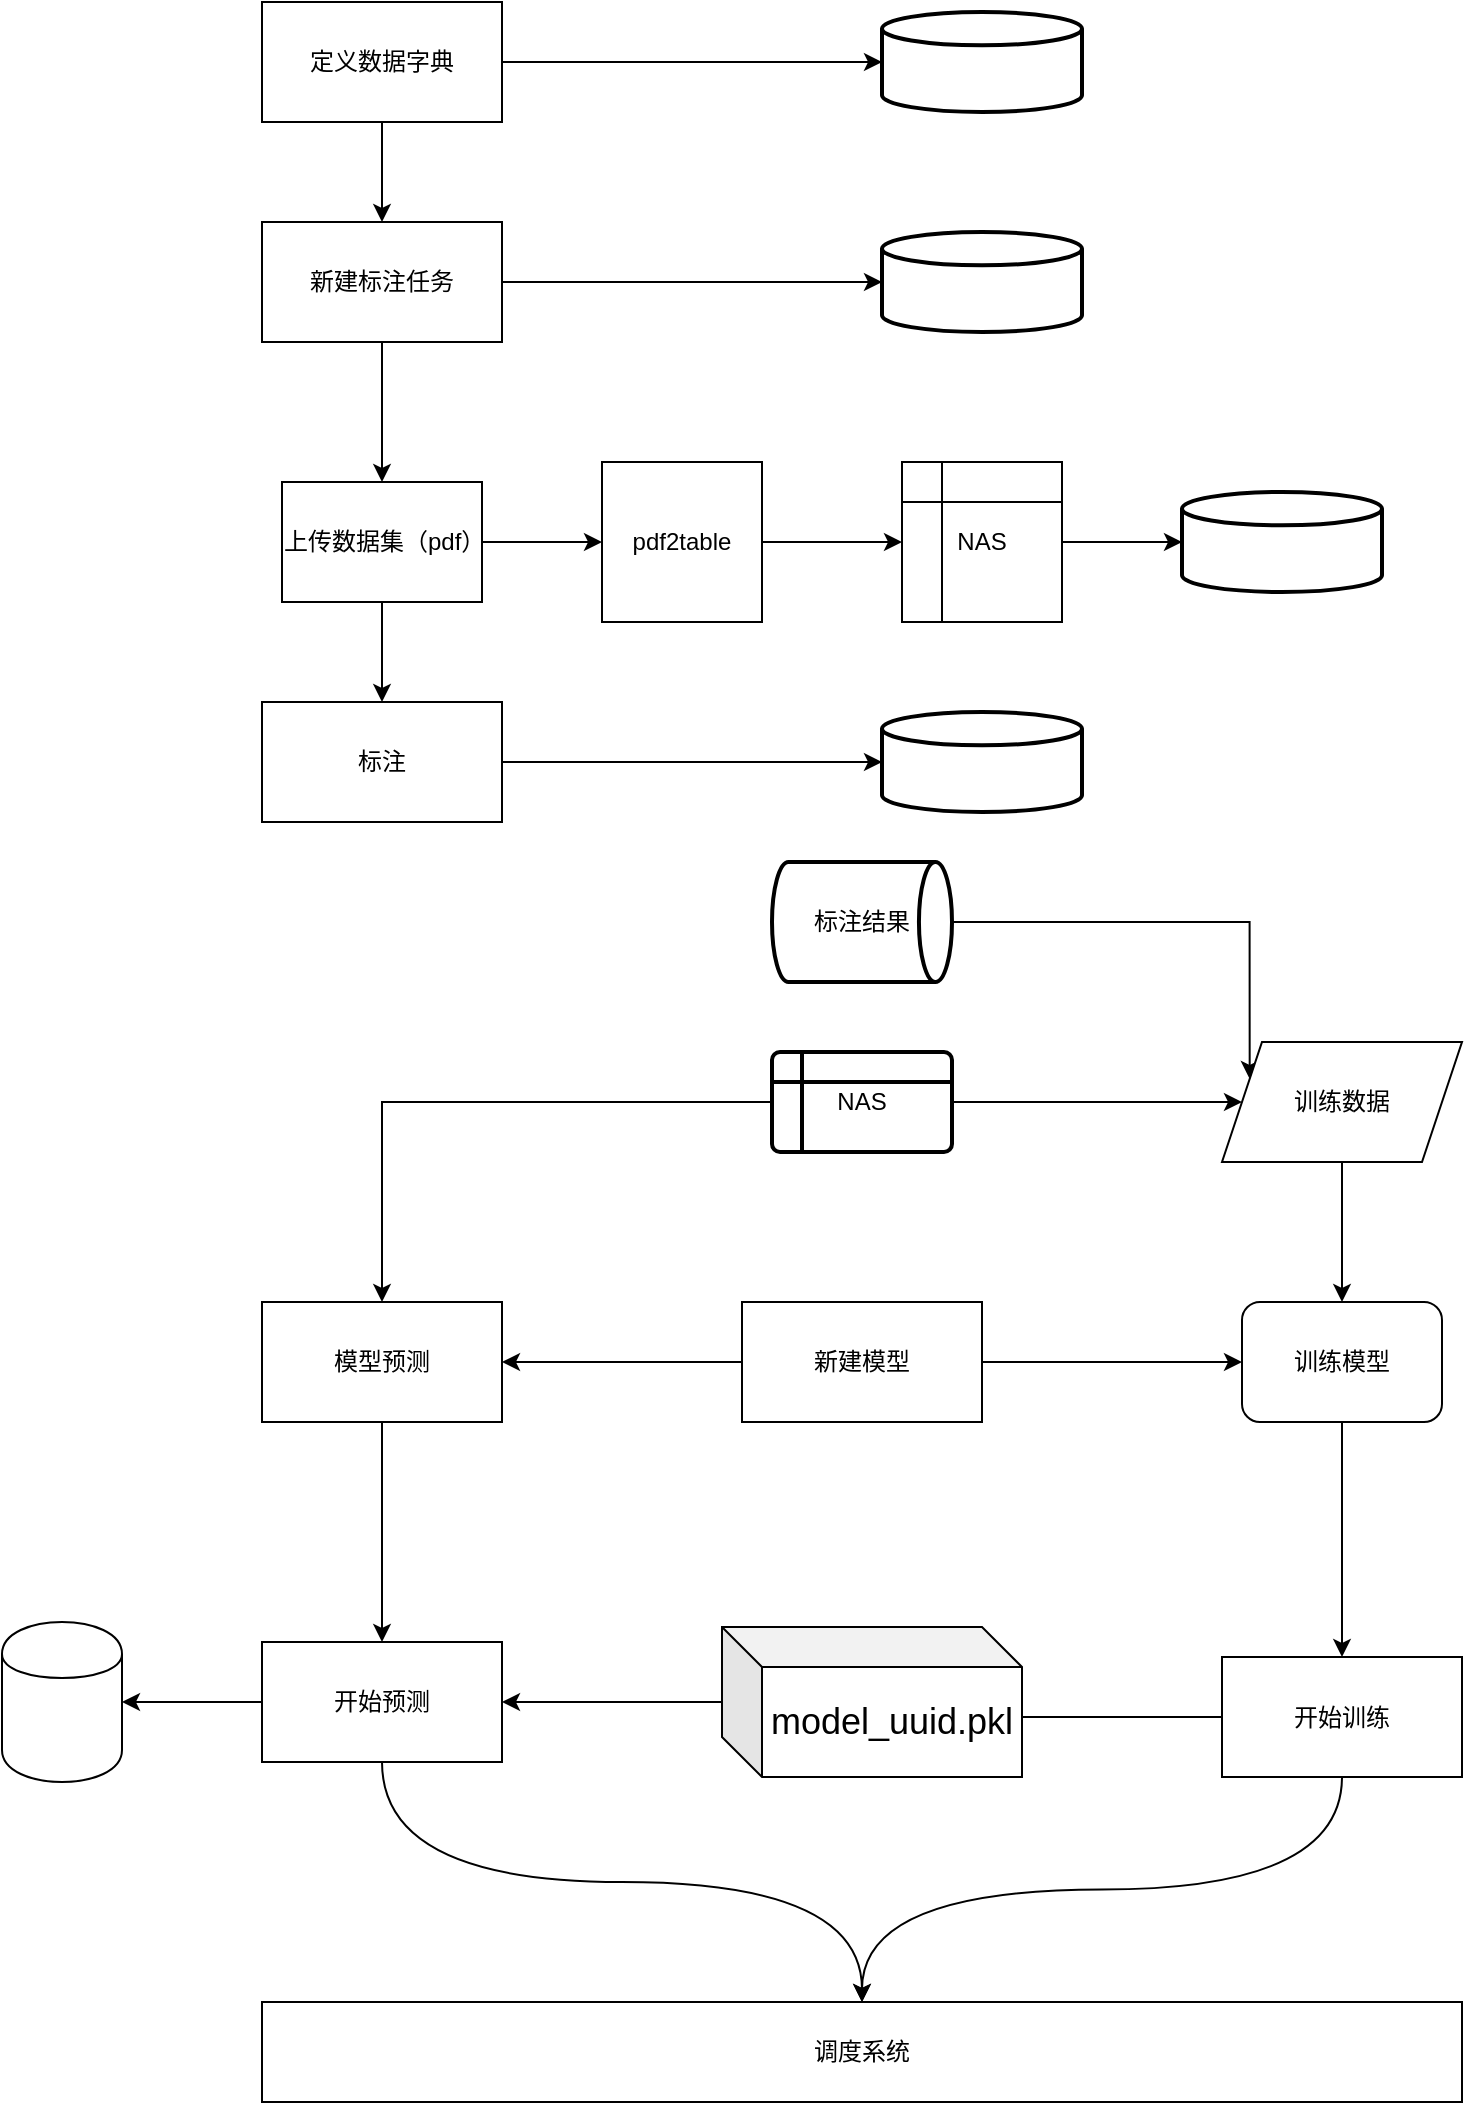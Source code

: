 <mxfile version="14.2.7" type="github">
  <diagram id="Yv42vdhtdSgge01MRzK3" name="Page-1">
    <mxGraphModel dx="946" dy="512" grid="1" gridSize="10" guides="1" tooltips="1" connect="1" arrows="1" fold="1" page="1" pageScale="1" pageWidth="1200" pageHeight="1920" math="0" shadow="0">
      <root>
        <mxCell id="0" />
        <mxCell id="1" parent="0" />
        <mxCell id="veUbdTU9lH5DfOVdRYez-23" style="edgeStyle=orthogonalEdgeStyle;rounded=0;orthogonalLoop=1;jettySize=auto;html=1;entryX=0;entryY=0.5;entryDx=0;entryDy=0;" edge="1" parent="1" source="veUbdTU9lH5DfOVdRYez-2" target="veUbdTU9lH5DfOVdRYez-22">
          <mxGeometry relative="1" as="geometry" />
        </mxCell>
        <mxCell id="veUbdTU9lH5DfOVdRYez-26" style="edgeStyle=orthogonalEdgeStyle;rounded=0;orthogonalLoop=1;jettySize=auto;html=1;exitX=0.5;exitY=1;exitDx=0;exitDy=0;entryX=0.5;entryY=0;entryDx=0;entryDy=0;" edge="1" parent="1" source="veUbdTU9lH5DfOVdRYez-2" target="veUbdTU9lH5DfOVdRYez-27">
          <mxGeometry relative="1" as="geometry">
            <mxPoint x="220" y="390" as="targetPoint" />
          </mxGeometry>
        </mxCell>
        <mxCell id="veUbdTU9lH5DfOVdRYez-2" value="上传数据集（pdf）" style="rounded=0;whiteSpace=wrap;html=1;" vertex="1" parent="1">
          <mxGeometry x="180" y="250" width="100" height="60" as="geometry" />
        </mxCell>
        <mxCell id="veUbdTU9lH5DfOVdRYez-3" value="&lt;pre style=&quot;font-family: &amp;#34;jetbrains mono&amp;#34; , monospace ; font-size: 11.3pt&quot;&gt;&lt;br&gt;&lt;/pre&gt;" style="strokeWidth=2;html=1;shape=mxgraph.flowchart.database;whiteSpace=wrap;" vertex="1" parent="1">
          <mxGeometry x="630" y="255" width="100" height="50" as="geometry" />
        </mxCell>
        <mxCell id="veUbdTU9lH5DfOVdRYez-8" style="edgeStyle=orthogonalEdgeStyle;rounded=0;orthogonalLoop=1;jettySize=auto;html=1;exitX=1;exitY=0.5;exitDx=0;exitDy=0;entryX=0;entryY=0.5;entryDx=0;entryDy=0;entryPerimeter=0;" edge="1" parent="1" source="veUbdTU9lH5DfOVdRYez-6" target="veUbdTU9lH5DfOVdRYez-3">
          <mxGeometry relative="1" as="geometry" />
        </mxCell>
        <mxCell id="veUbdTU9lH5DfOVdRYez-6" value="NAS" style="shape=internalStorage;whiteSpace=wrap;html=1;backgroundOutline=1;dx=20;dy=20;" vertex="1" parent="1">
          <mxGeometry x="490" y="240" width="80" height="80" as="geometry" />
        </mxCell>
        <mxCell id="veUbdTU9lH5DfOVdRYez-24" style="edgeStyle=orthogonalEdgeStyle;rounded=0;orthogonalLoop=1;jettySize=auto;html=1;exitX=1;exitY=0.5;exitDx=0;exitDy=0;entryX=0;entryY=0.5;entryDx=0;entryDy=0;" edge="1" parent="1" source="veUbdTU9lH5DfOVdRYez-22" target="veUbdTU9lH5DfOVdRYez-6">
          <mxGeometry relative="1" as="geometry" />
        </mxCell>
        <mxCell id="veUbdTU9lH5DfOVdRYez-22" value="pdf2table" style="whiteSpace=wrap;html=1;aspect=fixed;" vertex="1" parent="1">
          <mxGeometry x="340" y="240" width="80" height="80" as="geometry" />
        </mxCell>
        <mxCell id="veUbdTU9lH5DfOVdRYez-33" style="edgeStyle=orthogonalEdgeStyle;rounded=0;orthogonalLoop=1;jettySize=auto;html=1;" edge="1" parent="1" source="veUbdTU9lH5DfOVdRYez-27" target="veUbdTU9lH5DfOVdRYez-36">
          <mxGeometry relative="1" as="geometry">
            <mxPoint x="410" y="390" as="targetPoint" />
          </mxGeometry>
        </mxCell>
        <mxCell id="veUbdTU9lH5DfOVdRYez-27" value="标注" style="whiteSpace=wrap;html=1;" vertex="1" parent="1">
          <mxGeometry x="170" y="360" width="120" height="60" as="geometry" />
        </mxCell>
        <mxCell id="veUbdTU9lH5DfOVdRYez-30" style="edgeStyle=orthogonalEdgeStyle;rounded=0;orthogonalLoop=1;jettySize=auto;html=1;exitX=0.5;exitY=1;exitDx=0;exitDy=0;entryX=0.5;entryY=0;entryDx=0;entryDy=0;" edge="1" parent="1" source="veUbdTU9lH5DfOVdRYez-29" target="veUbdTU9lH5DfOVdRYez-31">
          <mxGeometry relative="1" as="geometry">
            <mxPoint x="230" y="110" as="targetPoint" />
          </mxGeometry>
        </mxCell>
        <mxCell id="veUbdTU9lH5DfOVdRYez-38" style="edgeStyle=orthogonalEdgeStyle;rounded=0;orthogonalLoop=1;jettySize=auto;html=1;exitX=1;exitY=0.5;exitDx=0;exitDy=0;entryX=0;entryY=0.5;entryDx=0;entryDy=0;entryPerimeter=0;" edge="1" parent="1" source="veUbdTU9lH5DfOVdRYez-29" target="veUbdTU9lH5DfOVdRYez-37">
          <mxGeometry relative="1" as="geometry">
            <mxPoint x="450" y="60" as="targetPoint" />
          </mxGeometry>
        </mxCell>
        <mxCell id="veUbdTU9lH5DfOVdRYez-29" value="定义数据字典" style="rounded=0;whiteSpace=wrap;html=1;" vertex="1" parent="1">
          <mxGeometry x="170" y="10" width="120" height="60" as="geometry" />
        </mxCell>
        <mxCell id="veUbdTU9lH5DfOVdRYez-32" style="edgeStyle=orthogonalEdgeStyle;rounded=0;orthogonalLoop=1;jettySize=auto;html=1;" edge="1" parent="1" source="veUbdTU9lH5DfOVdRYez-31" target="veUbdTU9lH5DfOVdRYez-2">
          <mxGeometry relative="1" as="geometry" />
        </mxCell>
        <mxCell id="veUbdTU9lH5DfOVdRYez-40" style="edgeStyle=orthogonalEdgeStyle;rounded=0;orthogonalLoop=1;jettySize=auto;html=1;" edge="1" parent="1" source="veUbdTU9lH5DfOVdRYez-31" target="veUbdTU9lH5DfOVdRYez-39">
          <mxGeometry relative="1" as="geometry" />
        </mxCell>
        <mxCell id="veUbdTU9lH5DfOVdRYez-31" value="新建标注任务" style="whiteSpace=wrap;html=1;" vertex="1" parent="1">
          <mxGeometry x="170" y="120" width="120" height="60" as="geometry" />
        </mxCell>
        <mxCell id="veUbdTU9lH5DfOVdRYez-36" value="&lt;pre style=&quot;font-family: &amp;#34;jetbrains mono&amp;#34; , monospace ; font-size: 11.3pt&quot;&gt;&lt;br&gt;&lt;/pre&gt;" style="strokeWidth=2;html=1;shape=mxgraph.flowchart.database;whiteSpace=wrap;" vertex="1" parent="1">
          <mxGeometry x="480" y="365" width="100" height="50" as="geometry" />
        </mxCell>
        <mxCell id="veUbdTU9lH5DfOVdRYez-37" value="&lt;pre style=&quot;font-family: &amp;#34;jetbrains mono&amp;#34; , monospace ; font-size: 11.3pt&quot;&gt;&lt;br&gt;&lt;/pre&gt;" style="strokeWidth=2;html=1;shape=mxgraph.flowchart.database;whiteSpace=wrap;" vertex="1" parent="1">
          <mxGeometry x="480" y="15" width="100" height="50" as="geometry" />
        </mxCell>
        <mxCell id="veUbdTU9lH5DfOVdRYez-39" value="&lt;pre style=&quot;font-family: &amp;#34;jetbrains mono&amp;#34; , monospace ; font-size: 11.3pt&quot;&gt;&lt;br&gt;&lt;/pre&gt;" style="strokeWidth=2;html=1;shape=mxgraph.flowchart.database;whiteSpace=wrap;" vertex="1" parent="1">
          <mxGeometry x="480" y="125" width="100" height="50" as="geometry" />
        </mxCell>
        <mxCell id="veUbdTU9lH5DfOVdRYez-43" value="" style="edgeStyle=orthogonalEdgeStyle;rounded=0;orthogonalLoop=1;jettySize=auto;html=1;" edge="1" parent="1" source="veUbdTU9lH5DfOVdRYez-41" target="veUbdTU9lH5DfOVdRYez-42">
          <mxGeometry relative="1" as="geometry" />
        </mxCell>
        <mxCell id="veUbdTU9lH5DfOVdRYez-45" value="" style="edgeStyle=orthogonalEdgeStyle;rounded=0;orthogonalLoop=1;jettySize=auto;html=1;entryX=0;entryY=0.5;entryDx=0;entryDy=0;" edge="1" parent="1" source="veUbdTU9lH5DfOVdRYez-41" target="veUbdTU9lH5DfOVdRYez-60">
          <mxGeometry relative="1" as="geometry">
            <mxPoint x="670" y="690" as="targetPoint" />
          </mxGeometry>
        </mxCell>
        <mxCell id="veUbdTU9lH5DfOVdRYez-41" value="新建模型" style="rounded=0;whiteSpace=wrap;html=1;" vertex="1" parent="1">
          <mxGeometry x="410" y="660" width="120" height="60" as="geometry" />
        </mxCell>
        <mxCell id="veUbdTU9lH5DfOVdRYez-93" style="edgeStyle=orthogonalEdgeStyle;curved=1;orthogonalLoop=1;jettySize=auto;html=1;exitX=0.5;exitY=1;exitDx=0;exitDy=0;fontSize=18;" edge="1" parent="1" source="veUbdTU9lH5DfOVdRYez-42" target="veUbdTU9lH5DfOVdRYez-92">
          <mxGeometry relative="1" as="geometry" />
        </mxCell>
        <mxCell id="veUbdTU9lH5DfOVdRYez-42" value="模型预测" style="rounded=0;whiteSpace=wrap;html=1;" vertex="1" parent="1">
          <mxGeometry x="170" y="660" width="120" height="60" as="geometry" />
        </mxCell>
        <mxCell id="veUbdTU9lH5DfOVdRYez-58" style="edgeStyle=orthogonalEdgeStyle;rounded=0;orthogonalLoop=1;jettySize=auto;html=1;entryX=0;entryY=0.25;entryDx=0;entryDy=0;" edge="1" parent="1" source="veUbdTU9lH5DfOVdRYez-49" target="veUbdTU9lH5DfOVdRYez-63">
          <mxGeometry relative="1" as="geometry">
            <mxPoint x="800" y="570" as="targetPoint" />
          </mxGeometry>
        </mxCell>
        <mxCell id="veUbdTU9lH5DfOVdRYez-49" value="标注结果" style="strokeWidth=2;html=1;shape=mxgraph.flowchart.direct_data;whiteSpace=wrap;" vertex="1" parent="1">
          <mxGeometry x="425" y="440" width="90" height="60" as="geometry" />
        </mxCell>
        <mxCell id="veUbdTU9lH5DfOVdRYez-57" style="edgeStyle=orthogonalEdgeStyle;rounded=0;orthogonalLoop=1;jettySize=auto;html=1;exitX=1;exitY=0.5;exitDx=0;exitDy=0;" edge="1" parent="1" source="veUbdTU9lH5DfOVdRYez-54" target="veUbdTU9lH5DfOVdRYez-63">
          <mxGeometry relative="1" as="geometry">
            <mxPoint x="730" y="660" as="targetPoint" />
          </mxGeometry>
        </mxCell>
        <mxCell id="veUbdTU9lH5DfOVdRYez-82" style="edgeStyle=orthogonalEdgeStyle;orthogonalLoop=1;jettySize=auto;html=1;entryX=0.5;entryY=0;entryDx=0;entryDy=0;fontSize=18;labelPosition=center;verticalLabelPosition=middle;align=center;verticalAlign=middle;rounded=0;" edge="1" parent="1" source="veUbdTU9lH5DfOVdRYez-54" target="veUbdTU9lH5DfOVdRYez-42">
          <mxGeometry relative="1" as="geometry" />
        </mxCell>
        <mxCell id="veUbdTU9lH5DfOVdRYez-54" value="NAS" style="shape=internalStorage;whiteSpace=wrap;html=1;dx=15;dy=15;rounded=1;arcSize=8;strokeWidth=2;" vertex="1" parent="1">
          <mxGeometry x="425" y="535" width="90" height="50" as="geometry" />
        </mxCell>
        <mxCell id="veUbdTU9lH5DfOVdRYez-62" style="edgeStyle=orthogonalEdgeStyle;curved=1;orthogonalLoop=1;jettySize=auto;html=1;" edge="1" parent="1" source="veUbdTU9lH5DfOVdRYez-60" target="veUbdTU9lH5DfOVdRYez-61">
          <mxGeometry relative="1" as="geometry" />
        </mxCell>
        <mxCell id="veUbdTU9lH5DfOVdRYez-60" value="&lt;span&gt;训练模型&lt;/span&gt;" style="shape=ext;rounded=1;html=1;whiteSpace=wrap;" vertex="1" parent="1">
          <mxGeometry x="660" y="660" width="100" height="60" as="geometry" />
        </mxCell>
        <mxCell id="veUbdTU9lH5DfOVdRYez-70" style="edgeStyle=orthogonalEdgeStyle;orthogonalLoop=1;jettySize=auto;html=1;exitX=0;exitY=0.5;exitDx=0;exitDy=0;entryX=0;entryY=0;entryDx=140;entryDy=45;entryPerimeter=0;rounded=0;" edge="1" parent="1" source="veUbdTU9lH5DfOVdRYez-61" target="veUbdTU9lH5DfOVdRYez-78">
          <mxGeometry relative="1" as="geometry">
            <mxPoint x="520" y="800" as="targetPoint" />
          </mxGeometry>
        </mxCell>
        <mxCell id="veUbdTU9lH5DfOVdRYez-81" value="" style="edgeStyle=orthogonalEdgeStyle;curved=1;orthogonalLoop=1;jettySize=auto;html=1;fontSize=18;" edge="1" parent="1" source="veUbdTU9lH5DfOVdRYez-61" target="veUbdTU9lH5DfOVdRYez-80">
          <mxGeometry relative="1" as="geometry" />
        </mxCell>
        <mxCell id="veUbdTU9lH5DfOVdRYez-61" value="开始训练" style="rounded=0;whiteSpace=wrap;html=1;" vertex="1" parent="1">
          <mxGeometry x="650" y="837.5" width="120" height="60" as="geometry" />
        </mxCell>
        <mxCell id="veUbdTU9lH5DfOVdRYez-64" style="edgeStyle=orthogonalEdgeStyle;curved=1;orthogonalLoop=1;jettySize=auto;html=1;exitX=0.5;exitY=1;exitDx=0;exitDy=0;" edge="1" parent="1" source="veUbdTU9lH5DfOVdRYez-63" target="veUbdTU9lH5DfOVdRYez-60">
          <mxGeometry relative="1" as="geometry" />
        </mxCell>
        <mxCell id="veUbdTU9lH5DfOVdRYez-63" value="训练数据" style="shape=parallelogram;perimeter=parallelogramPerimeter;whiteSpace=wrap;html=1;fixedSize=1;" vertex="1" parent="1">
          <mxGeometry x="650" y="530" width="120" height="60" as="geometry" />
        </mxCell>
        <mxCell id="veUbdTU9lH5DfOVdRYez-96" style="edgeStyle=orthogonalEdgeStyle;orthogonalLoop=1;jettySize=auto;html=1;entryX=1;entryY=0.5;entryDx=0;entryDy=0;fontSize=18;rounded=0;" edge="1" parent="1" source="veUbdTU9lH5DfOVdRYez-78" target="veUbdTU9lH5DfOVdRYez-92">
          <mxGeometry relative="1" as="geometry" />
        </mxCell>
        <mxCell id="veUbdTU9lH5DfOVdRYez-78" value="model_uuid.pkl" style="shape=cube;whiteSpace=wrap;html=1;boundedLbl=1;backgroundOutline=1;darkOpacity=0.05;darkOpacity2=0.1;fontSize=18;" vertex="1" parent="1">
          <mxGeometry x="400" y="822.5" width="150" height="75" as="geometry" />
        </mxCell>
        <mxCell id="veUbdTU9lH5DfOVdRYez-80" value="调度系统" style="rounded=0;whiteSpace=wrap;html=1;" vertex="1" parent="1">
          <mxGeometry x="170" y="1010" width="600" height="50" as="geometry" />
        </mxCell>
        <mxCell id="veUbdTU9lH5DfOVdRYez-95" style="edgeStyle=orthogonalEdgeStyle;curved=1;orthogonalLoop=1;jettySize=auto;html=1;exitX=0.5;exitY=1;exitDx=0;exitDy=0;fontSize=18;" edge="1" parent="1" source="veUbdTU9lH5DfOVdRYez-92" target="veUbdTU9lH5DfOVdRYez-80">
          <mxGeometry relative="1" as="geometry" />
        </mxCell>
        <mxCell id="veUbdTU9lH5DfOVdRYez-98" value="" style="edgeStyle=orthogonalEdgeStyle;rounded=0;orthogonalLoop=1;jettySize=auto;html=1;fontSize=18;" edge="1" parent="1" source="veUbdTU9lH5DfOVdRYez-92" target="veUbdTU9lH5DfOVdRYez-97">
          <mxGeometry relative="1" as="geometry" />
        </mxCell>
        <mxCell id="veUbdTU9lH5DfOVdRYez-92" value="开始预测" style="rounded=0;whiteSpace=wrap;html=1;" vertex="1" parent="1">
          <mxGeometry x="170" y="830" width="120" height="60" as="geometry" />
        </mxCell>
        <mxCell id="veUbdTU9lH5DfOVdRYez-97" value="" style="shape=cylinder;whiteSpace=wrap;html=1;boundedLbl=1;backgroundOutline=1;rounded=0;" vertex="1" parent="1">
          <mxGeometry x="40" y="820" width="60" height="80" as="geometry" />
        </mxCell>
      </root>
    </mxGraphModel>
  </diagram>
</mxfile>

